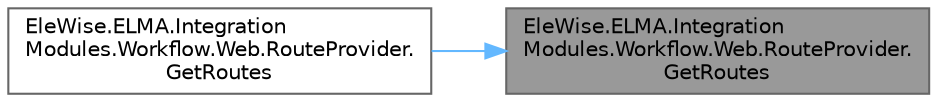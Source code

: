 digraph "EleWise.ELMA.IntegrationModules.Workflow.Web.RouteProvider.GetRoutes"
{
 // LATEX_PDF_SIZE
  bgcolor="transparent";
  edge [fontname=Helvetica,fontsize=10,labelfontname=Helvetica,labelfontsize=10];
  node [fontname=Helvetica,fontsize=10,shape=box,height=0.2,width=0.4];
  rankdir="RL";
  Node1 [id="Node000001",label="EleWise.ELMA.Integration\lModules.Workflow.Web.RouteProvider.\lGetRoutes",height=0.2,width=0.4,color="gray40", fillcolor="grey60", style="filled", fontcolor="black",tooltip="Получить маршруты"];
  Node1 -> Node2 [id="edge1_Node000001_Node000002",dir="back",color="steelblue1",style="solid",tooltip=" "];
  Node2 [id="Node000002",label="EleWise.ELMA.Integration\lModules.Workflow.Web.RouteProvider.\lGetRoutes",height=0.2,width=0.4,color="grey40", fillcolor="white", style="filled",URL="$class_ele_wise_1_1_e_l_m_a_1_1_integration_modules_1_1_workflow_1_1_web_1_1_route_provider.html#a75189d440c62cecc0713698440a1b812",tooltip="Получить маршруты"];
}
